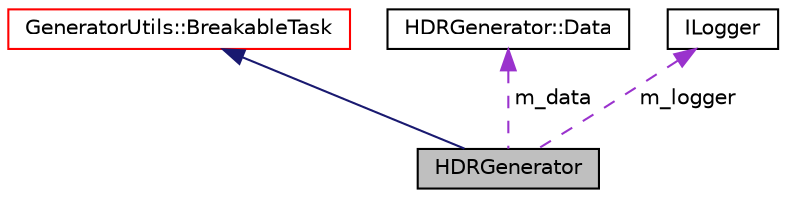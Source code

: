 digraph "HDRGenerator"
{
 // LATEX_PDF_SIZE
  edge [fontname="Helvetica",fontsize="10",labelfontname="Helvetica",labelfontsize="10"];
  node [fontname="Helvetica",fontsize="10",shape=record];
  Node1 [label="HDRGenerator",height=0.2,width=0.4,color="black", fillcolor="grey75", style="filled", fontcolor="black",tooltip=" "];
  Node2 -> Node1 [dir="back",color="midnightblue",fontsize="10",style="solid",fontname="Helvetica"];
  Node2 [label="GeneratorUtils::BreakableTask",height=0.2,width=0.4,color="red", fillcolor="white", style="filled",URL="$class_generator_utils_1_1_breakable_task.html",tooltip=" "];
  Node7 -> Node1 [dir="back",color="darkorchid3",fontsize="10",style="dashed",label=" m_data" ,fontname="Helvetica"];
  Node7 [label="HDRGenerator::Data",height=0.2,width=0.4,color="black", fillcolor="white", style="filled",URL="$struct_h_d_r_generator_1_1_data.html",tooltip=" "];
  Node8 -> Node1 [dir="back",color="darkorchid3",fontsize="10",style="dashed",label=" m_logger" ,fontname="Helvetica"];
  Node8 [label="ILogger",height=0.2,width=0.4,color="black", fillcolor="white", style="filled",URL="$struct_i_logger.html",tooltip=" "];
}
